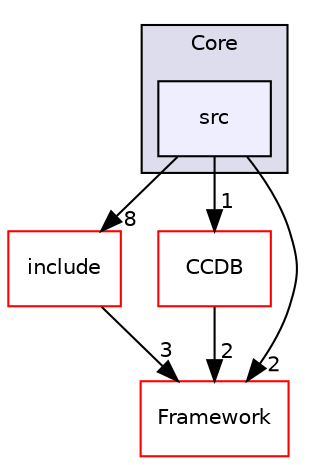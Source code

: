 digraph "/home/travis/build/AliceO2Group/AliceO2/Analysis/Core/src" {
  bgcolor=transparent;
  compound=true
  node [ fontsize="10", fontname="Helvetica"];
  edge [ labelfontsize="10", labelfontname="Helvetica"];
  subgraph clusterdir_8d04f135a1eb0fdc4d561ef87bbea216 {
    graph [ bgcolor="#ddddee", pencolor="black", label="Core" fontname="Helvetica", fontsize="10", URL="dir_8d04f135a1eb0fdc4d561ef87bbea216.html"]
  dir_dbf3aa2601e44e8ec594b73561989030 [shape=box, label="src", style="filled", fillcolor="#eeeeff", pencolor="black", URL="dir_dbf3aa2601e44e8ec594b73561989030.html"];
  }
  dir_274fe3752ccf4650a409a1923e2644ec [shape=box label="include" color="red" URL="dir_274fe3752ccf4650a409a1923e2644ec.html"];
  dir_6af676bf18881990e4083e191d0e63e0 [shape=box label="CCDB" color="red" URL="dir_6af676bf18881990e4083e191d0e63e0.html"];
  dir_bcbb2cf9a3d3d83e5515c82071a07177 [shape=box label="Framework" color="red" URL="dir_bcbb2cf9a3d3d83e5515c82071a07177.html"];
  dir_dbf3aa2601e44e8ec594b73561989030->dir_274fe3752ccf4650a409a1923e2644ec [headlabel="8", labeldistance=1.5 headhref="dir_000008_000006.html"];
  dir_dbf3aa2601e44e8ec594b73561989030->dir_6af676bf18881990e4083e191d0e63e0 [headlabel="1", labeldistance=1.5 headhref="dir_000008_000020.html"];
  dir_dbf3aa2601e44e8ec594b73561989030->dir_bcbb2cf9a3d3d83e5515c82071a07177 [headlabel="2", labeldistance=1.5 headhref="dir_000008_000014.html"];
  dir_274fe3752ccf4650a409a1923e2644ec->dir_bcbb2cf9a3d3d83e5515c82071a07177 [headlabel="3", labeldistance=1.5 headhref="dir_000006_000014.html"];
  dir_6af676bf18881990e4083e191d0e63e0->dir_bcbb2cf9a3d3d83e5515c82071a07177 [headlabel="2", labeldistance=1.5 headhref="dir_000020_000014.html"];
}

